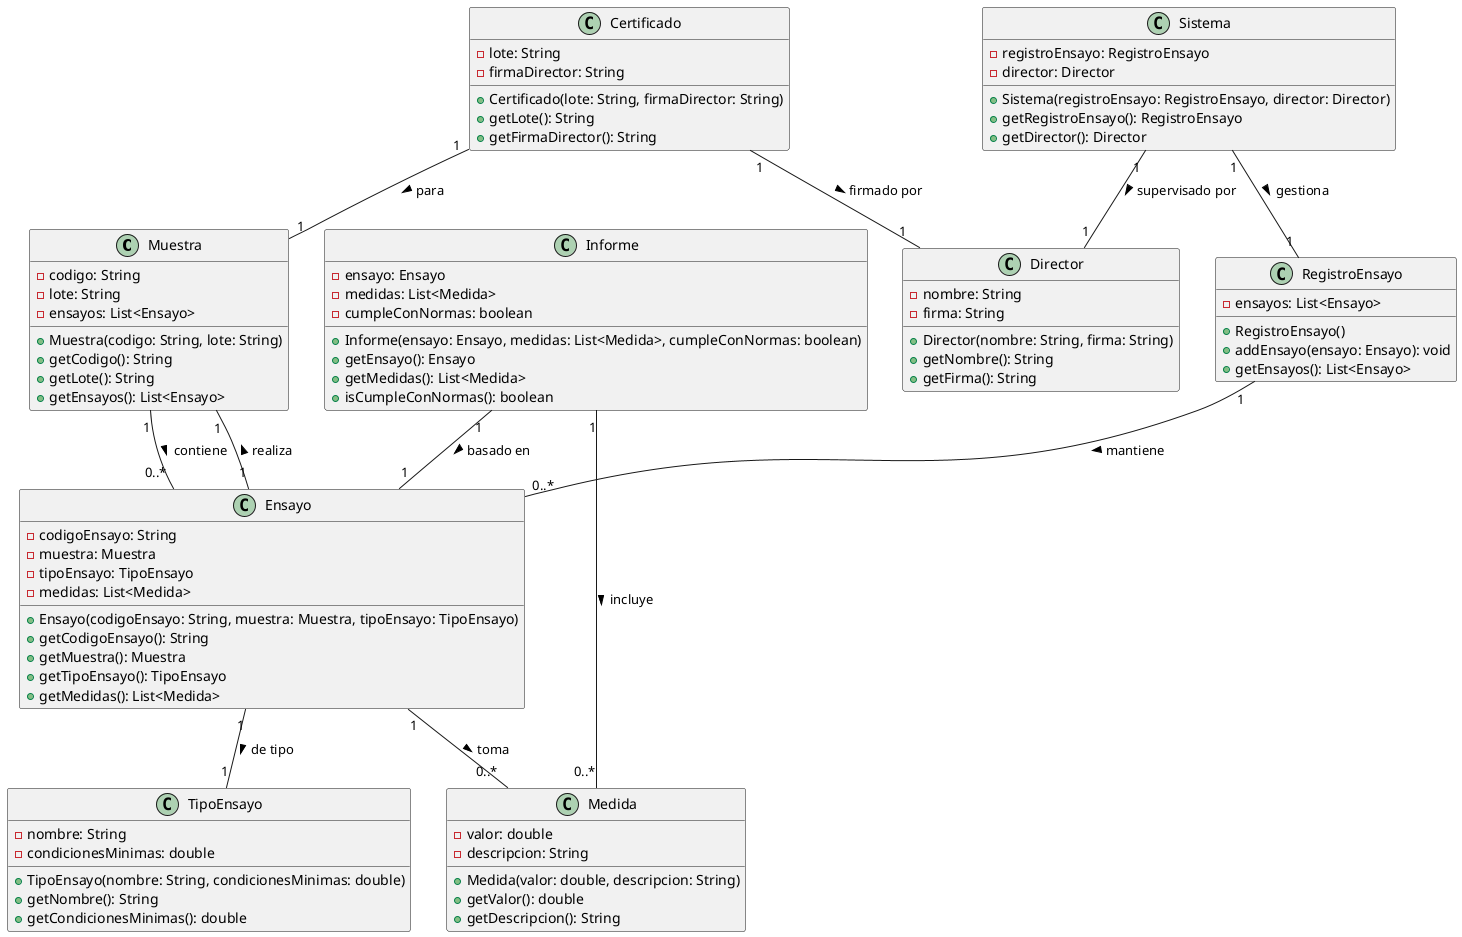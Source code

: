 @startuml
class Muestra {
    - codigo: String
    - lote: String
    - ensayos: List<Ensayo>
    + Muestra(codigo: String, lote: String)
    + getCodigo(): String
    + getLote(): String
    + getEnsayos(): List<Ensayo>
}

class Ensayo {
    - codigoEnsayo: String
    - muestra: Muestra
    - tipoEnsayo: TipoEnsayo
    - medidas: List<Medida>
    + Ensayo(codigoEnsayo: String, muestra: Muestra, tipoEnsayo: TipoEnsayo)
    + getCodigoEnsayo(): String
    + getMuestra(): Muestra
    + getTipoEnsayo(): TipoEnsayo
    + getMedidas(): List<Medida>
}

class TipoEnsayo {
    - nombre: String
    - condicionesMinimas: double
    + TipoEnsayo(nombre: String, condicionesMinimas: double)
    + getNombre(): String
    + getCondicionesMinimas(): double
}

class Medida {
    - valor: double
    - descripcion: String
    + Medida(valor: double, descripcion: String)
    + getValor(): double
    + getDescripcion(): String
}

class Certificado {
    - lote: String
    - firmaDirector: String
    + Certificado(lote: String, firmaDirector: String)
    + getLote(): String
    + getFirmaDirector(): String
}

class Director {
    - nombre: String
    - firma: String
    + Director(nombre: String, firma: String)
    + getNombre(): String
    + getFirma(): String
}

class Informe {
    - ensayo: Ensayo
    - medidas: List<Medida>
    - cumpleConNormas: boolean
    + Informe(ensayo: Ensayo, medidas: List<Medida>, cumpleConNormas: boolean)
    + getEnsayo(): Ensayo
    + getMedidas(): List<Medida>
    + isCumpleConNormas(): boolean
}

class RegistroEnsayo {
    - ensayos: List<Ensayo>
    + RegistroEnsayo()
    + addEnsayo(ensayo: Ensayo): void
    + getEnsayos(): List<Ensayo>
}

class Sistema {
    - registroEnsayo: RegistroEnsayo
    - director: Director
    + Sistema(registroEnsayo: RegistroEnsayo, director: Director)
    + getRegistroEnsayo(): RegistroEnsayo
    + getDirector(): Director
}

Muestra "1" -- "0..*" Ensayo : contiene >
Ensayo "1" -- "1" Muestra : realiza >
Ensayo "1" -- "1" TipoEnsayo : de tipo >
Ensayo "1" -- "0..*" Medida : toma >
Certificado "1" -- "1" Muestra : para >
Certificado "1" -- "1" Director : firmado por >
Informe "1" -- "1" Ensayo : basado en >
Informe "1" -- "0..*" Medida : incluye >
RegistroEnsayo "1" -- "0..*" Ensayo : mantiene >
Sistema "1" -- "1" RegistroEnsayo : gestiona >
Sistema "1" -- "1" Director : supervisado por >

@enduml
